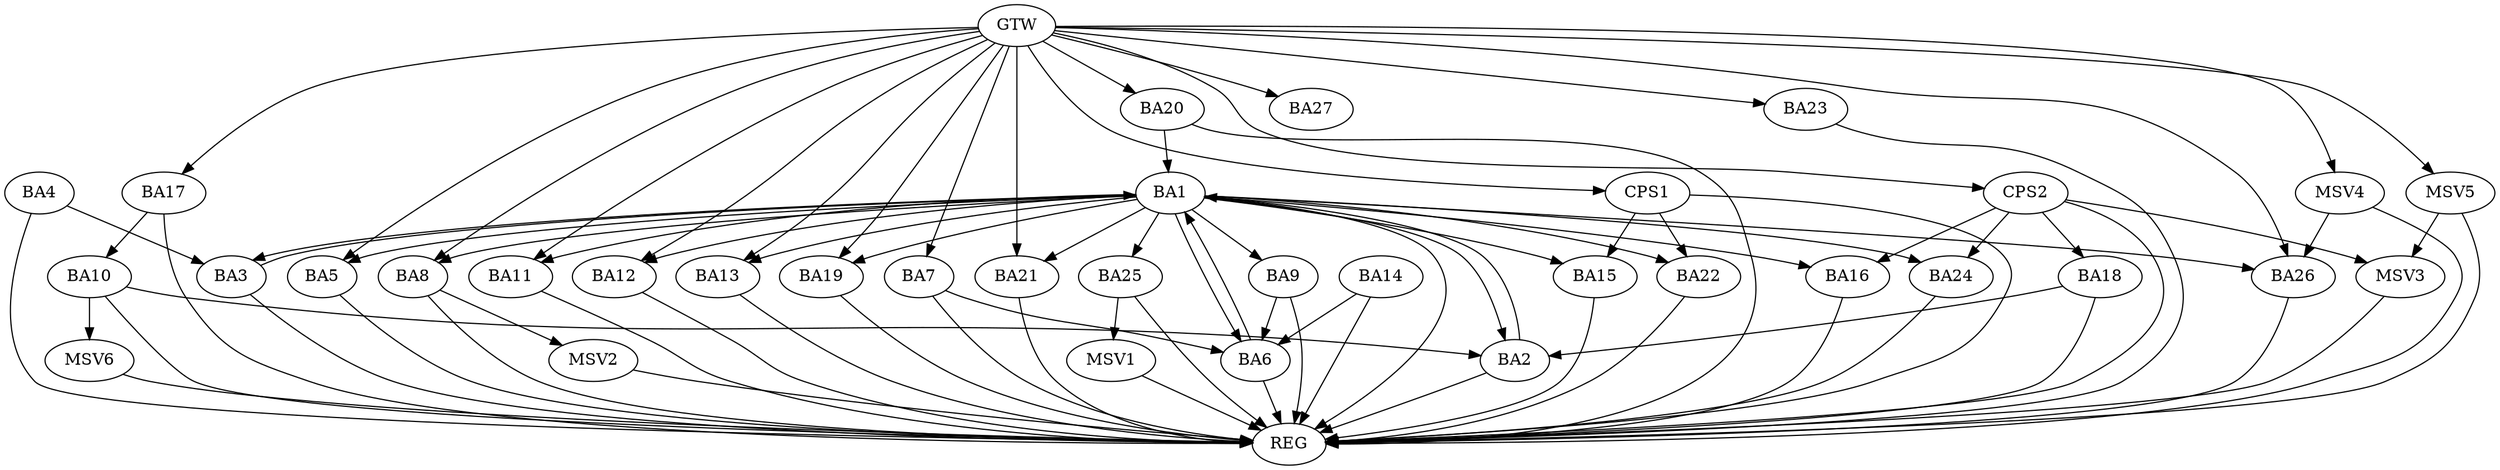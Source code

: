 strict digraph G {
  BA1 [ label="BA1" ];
  BA2 [ label="BA2" ];
  BA3 [ label="BA3" ];
  BA4 [ label="BA4" ];
  BA5 [ label="BA5" ];
  BA6 [ label="BA6" ];
  BA7 [ label="BA7" ];
  BA8 [ label="BA8" ];
  BA9 [ label="BA9" ];
  BA10 [ label="BA10" ];
  BA11 [ label="BA11" ];
  BA12 [ label="BA12" ];
  BA13 [ label="BA13" ];
  BA14 [ label="BA14" ];
  BA15 [ label="BA15" ];
  BA16 [ label="BA16" ];
  BA17 [ label="BA17" ];
  BA18 [ label="BA18" ];
  BA19 [ label="BA19" ];
  BA20 [ label="BA20" ];
  BA21 [ label="BA21" ];
  BA22 [ label="BA22" ];
  BA23 [ label="BA23" ];
  BA24 [ label="BA24" ];
  BA25 [ label="BA25" ];
  BA26 [ label="BA26" ];
  BA27 [ label="BA27" ];
  CPS1 [ label="CPS1" ];
  CPS2 [ label="CPS2" ];
  GTW [ label="GTW" ];
  REG [ label="REG" ];
  MSV1 [ label="MSV1" ];
  MSV2 [ label="MSV2" ];
  MSV3 [ label="MSV3" ];
  MSV4 [ label="MSV4" ];
  MSV5 [ label="MSV5" ];
  MSV6 [ label="MSV6" ];
  BA1 -> BA2;
  BA2 -> BA1;
  BA3 -> BA1;
  BA4 -> BA3;
  BA6 -> BA1;
  BA7 -> BA6;
  BA9 -> BA6;
  BA10 -> BA2;
  BA14 -> BA6;
  BA17 -> BA10;
  BA18 -> BA2;
  BA20 -> BA1;
  CPS1 -> BA15;
  CPS1 -> BA22;
  CPS2 -> BA18;
  CPS2 -> BA24;
  CPS2 -> BA16;
  GTW -> BA5;
  GTW -> BA7;
  GTW -> BA8;
  GTW -> BA11;
  GTW -> BA12;
  GTW -> BA13;
  GTW -> BA17;
  GTW -> BA19;
  GTW -> BA20;
  GTW -> BA21;
  GTW -> BA23;
  GTW -> BA26;
  GTW -> BA27;
  GTW -> CPS1;
  GTW -> CPS2;
  BA1 -> REG;
  BA2 -> REG;
  BA3 -> REG;
  BA4 -> REG;
  BA5 -> REG;
  BA6 -> REG;
  BA7 -> REG;
  BA8 -> REG;
  BA9 -> REG;
  BA10 -> REG;
  BA11 -> REG;
  BA12 -> REG;
  BA13 -> REG;
  BA14 -> REG;
  BA15 -> REG;
  BA16 -> REG;
  BA17 -> REG;
  BA18 -> REG;
  BA19 -> REG;
  BA20 -> REG;
  BA21 -> REG;
  BA22 -> REG;
  BA23 -> REG;
  BA24 -> REG;
  BA25 -> REG;
  BA26 -> REG;
  CPS1 -> REG;
  CPS2 -> REG;
  BA1 -> BA3;
  BA1 -> BA21;
  BA1 -> BA8;
  BA1 -> BA26;
  BA1 -> BA22;
  BA1 -> BA24;
  BA1 -> BA25;
  BA1 -> BA9;
  BA1 -> BA6;
  BA1 -> BA11;
  BA1 -> BA5;
  BA1 -> BA12;
  BA1 -> BA15;
  BA1 -> BA13;
  BA1 -> BA16;
  BA1 -> BA19;
  BA25 -> MSV1;
  MSV1 -> REG;
  BA8 -> MSV2;
  MSV2 -> REG;
  CPS2 -> MSV3;
  MSV3 -> REG;
  MSV4 -> BA26;
  GTW -> MSV4;
  MSV4 -> REG;
  MSV5 -> MSV3;
  GTW -> MSV5;
  MSV5 -> REG;
  BA10 -> MSV6;
  MSV6 -> REG;
}
